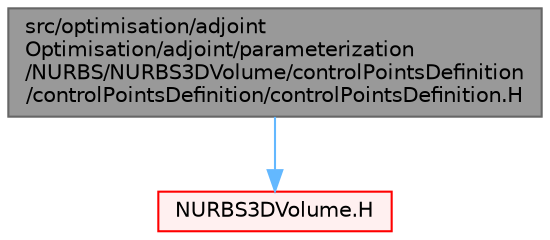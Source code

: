 digraph "src/optimisation/adjointOptimisation/adjoint/parameterization/NURBS/NURBS3DVolume/controlPointsDefinition/controlPointsDefinition/controlPointsDefinition.H"
{
 // LATEX_PDF_SIZE
  bgcolor="transparent";
  edge [fontname=Helvetica,fontsize=10,labelfontname=Helvetica,labelfontsize=10];
  node [fontname=Helvetica,fontsize=10,shape=box,height=0.2,width=0.4];
  Node1 [id="Node000001",label="src/optimisation/adjoint\lOptimisation/adjoint/parameterization\l/NURBS/NURBS3DVolume/controlPointsDefinition\l/controlPointsDefinition/controlPointsDefinition.H",height=0.2,width=0.4,color="gray40", fillcolor="grey60", style="filled", fontcolor="black",tooltip=" "];
  Node1 -> Node2 [id="edge1_Node000001_Node000002",color="steelblue1",style="solid",tooltip=" "];
  Node2 [id="Node000002",label="NURBS3DVolume.H",height=0.2,width=0.4,color="red", fillcolor="#FFF0F0", style="filled",URL="$NURBS3DVolume_8H.html",tooltip=" "];
}
